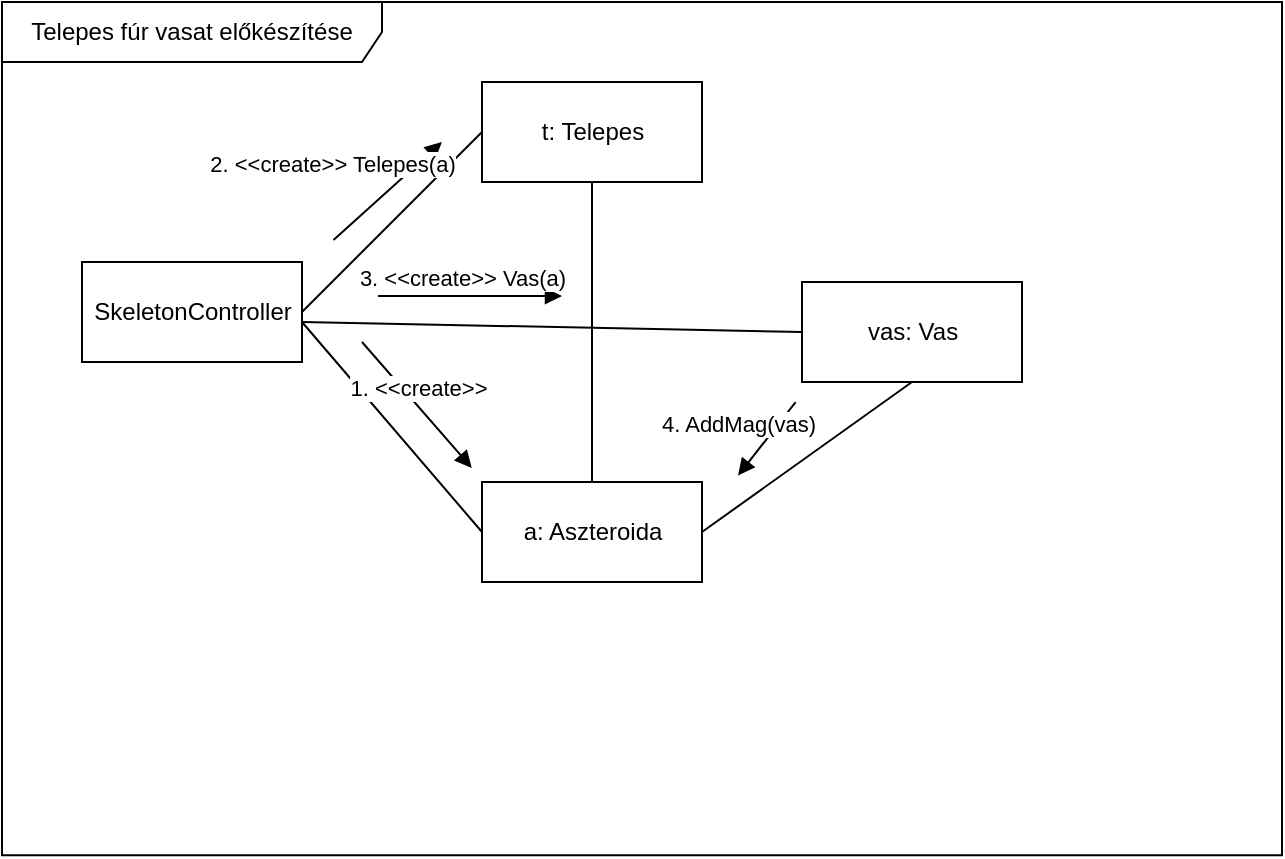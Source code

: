 <mxfile version="14.4.7" type="github" pages="4">
  <diagram name="vas" id="13e1069c-82ec-6db2-03f1-153e76fe0fe0">
    <mxGraphModel dx="1022" dy="769" grid="1" gridSize="10" guides="1" tooltips="1" connect="1" arrows="1" fold="1" page="1" pageScale="1" pageWidth="1100" pageHeight="850" background="#ffffff" math="0" shadow="0">
      <root>
        <mxCell id="0" />
        <mxCell id="1" parent="0" />
        <mxCell id="CrDE_HKF1igJwcs6KLZx-3" value="Telepes fúr vasat előkészítése" style="shape=umlFrame;whiteSpace=wrap;html=1;width=190;height=30;" vertex="1" parent="1">
          <mxGeometry x="110" y="210" width="640" height="426.67" as="geometry" />
        </mxCell>
        <mxCell id="CrDE_HKF1igJwcs6KLZx-2" value="SkeletonController" style="html=1;" vertex="1" parent="1">
          <mxGeometry x="150" y="340" width="110" height="50" as="geometry" />
        </mxCell>
        <mxCell id="CrDE_HKF1igJwcs6KLZx-4" value="t: Telepes" style="html=1;" vertex="1" parent="1">
          <mxGeometry x="350" y="250" width="110" height="50" as="geometry" />
        </mxCell>
        <mxCell id="CrDE_HKF1igJwcs6KLZx-5" value="a: Aszteroida" style="html=1;" vertex="1" parent="1">
          <mxGeometry x="350" y="450" width="110" height="50" as="geometry" />
        </mxCell>
        <mxCell id="CrDE_HKF1igJwcs6KLZx-6" value="vas: Vas" style="html=1;" vertex="1" parent="1">
          <mxGeometry x="510" y="350" width="110" height="50" as="geometry" />
        </mxCell>
        <mxCell id="CrDE_HKF1igJwcs6KLZx-9" value="" style="endArrow=none;html=1;exitX=1;exitY=0.5;exitDx=0;exitDy=0;entryX=0;entryY=0.5;entryDx=0;entryDy=0;" edge="1" parent="1" source="CrDE_HKF1igJwcs6KLZx-2" target="CrDE_HKF1igJwcs6KLZx-4">
          <mxGeometry width="50" height="50" relative="1" as="geometry">
            <mxPoint x="490" y="420" as="sourcePoint" />
            <mxPoint x="540" y="370" as="targetPoint" />
          </mxGeometry>
        </mxCell>
        <mxCell id="CrDE_HKF1igJwcs6KLZx-10" value="2. &amp;lt;&amp;lt;create&amp;gt;&amp;gt; Telepes(a)" style="html=1;verticalAlign=bottom;endArrow=block;exitX=0.259;exitY=0.279;exitDx=0;exitDy=0;exitPerimeter=0;" edge="1" parent="1" source="CrDE_HKF1igJwcs6KLZx-3">
          <mxGeometry x="-0.467" y="22" width="80" relative="1" as="geometry">
            <mxPoint x="270" y="320" as="sourcePoint" />
            <mxPoint x="330" y="280" as="targetPoint" />
            <mxPoint as="offset" />
          </mxGeometry>
        </mxCell>
        <mxCell id="CrDE_HKF1igJwcs6KLZx-12" value="" style="endArrow=none;html=1;entryX=0;entryY=0.5;entryDx=0;entryDy=0;" edge="1" parent="1" target="CrDE_HKF1igJwcs6KLZx-5">
          <mxGeometry width="50" height="50" relative="1" as="geometry">
            <mxPoint x="260" y="370" as="sourcePoint" />
            <mxPoint x="600" y="390" as="targetPoint" />
          </mxGeometry>
        </mxCell>
        <mxCell id="CrDE_HKF1igJwcs6KLZx-15" value="1. &amp;lt;&amp;lt;create&amp;gt;&amp;gt;" style="html=1;verticalAlign=bottom;endArrow=block;entryX=0.367;entryY=0.546;entryDx=0;entryDy=0;entryPerimeter=0;" edge="1" parent="1" target="CrDE_HKF1igJwcs6KLZx-3">
          <mxGeometry width="80" relative="1" as="geometry">
            <mxPoint x="290" y="380" as="sourcePoint" />
            <mxPoint x="370" y="380" as="targetPoint" />
            <mxPoint as="offset" />
          </mxGeometry>
        </mxCell>
        <mxCell id="CrDE_HKF1igJwcs6KLZx-16" value="" style="endArrow=none;html=1;entryX=0.5;entryY=1;entryDx=0;entryDy=0;" edge="1" parent="1" source="CrDE_HKF1igJwcs6KLZx-5" target="CrDE_HKF1igJwcs6KLZx-4">
          <mxGeometry width="50" height="50" relative="1" as="geometry">
            <mxPoint x="450" y="460" as="sourcePoint" />
            <mxPoint x="500" y="410" as="targetPoint" />
          </mxGeometry>
        </mxCell>
        <mxCell id="CrDE_HKF1igJwcs6KLZx-20" value="" style="endArrow=none;html=1;entryX=0;entryY=0.5;entryDx=0;entryDy=0;" edge="1" parent="1" target="CrDE_HKF1igJwcs6KLZx-6">
          <mxGeometry width="50" height="50" relative="1" as="geometry">
            <mxPoint x="260" y="370" as="sourcePoint" />
            <mxPoint x="500" y="410" as="targetPoint" />
          </mxGeometry>
        </mxCell>
        <mxCell id="CrDE_HKF1igJwcs6KLZx-21" value="3. &amp;lt;&amp;lt;create&amp;gt;&amp;gt; Vas(a)" style="html=1;verticalAlign=bottom;endArrow=block;" edge="1" parent="1">
          <mxGeometry x="-0.087" width="80" relative="1" as="geometry">
            <mxPoint x="298" y="357" as="sourcePoint" />
            <mxPoint x="390" y="357" as="targetPoint" />
            <mxPoint as="offset" />
          </mxGeometry>
        </mxCell>
        <mxCell id="CrDE_HKF1igJwcs6KLZx-22" value="" style="endArrow=none;html=1;exitX=1;exitY=0.5;exitDx=0;exitDy=0;entryX=0.5;entryY=1;entryDx=0;entryDy=0;" edge="1" parent="1" source="CrDE_HKF1igJwcs6KLZx-5" target="CrDE_HKF1igJwcs6KLZx-6">
          <mxGeometry width="50" height="50" relative="1" as="geometry">
            <mxPoint x="430" y="450" as="sourcePoint" />
            <mxPoint x="480" y="400" as="targetPoint" />
          </mxGeometry>
        </mxCell>
        <mxCell id="CrDE_HKF1igJwcs6KLZx-23" value="4. AddMag(vas)" style="html=1;verticalAlign=bottom;endArrow=block;exitX=0.62;exitY=0.469;exitDx=0;exitDy=0;exitPerimeter=0;entryX=0.575;entryY=0.555;entryDx=0;entryDy=0;entryPerimeter=0;" edge="1" parent="1" source="CrDE_HKF1igJwcs6KLZx-3" target="CrDE_HKF1igJwcs6KLZx-3">
          <mxGeometry x="0.433" y="-10" width="80" relative="1" as="geometry">
            <mxPoint x="490" y="380" as="sourcePoint" />
            <mxPoint x="560" y="330" as="targetPoint" />
            <mxPoint as="offset" />
          </mxGeometry>
        </mxCell>
      </root>
    </mxGraphModel>
  </diagram>
  <diagram id="hEZUABEg-rENolsBnNcB" name="vizjeg">
    <mxGraphModel dx="1022" dy="769" grid="1" gridSize="10" guides="1" tooltips="1" connect="1" arrows="1" fold="1" page="1" pageScale="1" pageWidth="1169" pageHeight="827" math="0" shadow="0">
      <root>
        <mxCell id="dut3-IT22sQD79QXI1fX-0" />
        <mxCell id="dut3-IT22sQD79QXI1fX-1" parent="dut3-IT22sQD79QXI1fX-0" />
        <mxCell id="-9ideDR4PiwxzPZpXDLq-0" value="Telepes fúr vizjeget előkészítése" style="shape=umlFrame;whiteSpace=wrap;html=1;width=190;height=30;" vertex="1" parent="dut3-IT22sQD79QXI1fX-1">
          <mxGeometry x="110" y="210" width="640" height="426.67" as="geometry" />
        </mxCell>
        <mxCell id="-9ideDR4PiwxzPZpXDLq-1" value="SkeletonController" style="html=1;" vertex="1" parent="dut3-IT22sQD79QXI1fX-1">
          <mxGeometry x="150" y="340" width="110" height="50" as="geometry" />
        </mxCell>
        <mxCell id="-9ideDR4PiwxzPZpXDLq-2" value="t: Telepes" style="html=1;" vertex="1" parent="dut3-IT22sQD79QXI1fX-1">
          <mxGeometry x="350" y="250" width="110" height="50" as="geometry" />
        </mxCell>
        <mxCell id="-9ideDR4PiwxzPZpXDLq-3" value="a: Aszteroida" style="html=1;" vertex="1" parent="dut3-IT22sQD79QXI1fX-1">
          <mxGeometry x="350" y="450" width="110" height="50" as="geometry" />
        </mxCell>
        <mxCell id="-9ideDR4PiwxzPZpXDLq-4" value="v: Vizjeg" style="html=1;" vertex="1" parent="dut3-IT22sQD79QXI1fX-1">
          <mxGeometry x="510" y="350" width="110" height="50" as="geometry" />
        </mxCell>
        <mxCell id="-9ideDR4PiwxzPZpXDLq-5" value="" style="endArrow=none;html=1;exitX=1;exitY=0.5;exitDx=0;exitDy=0;entryX=0;entryY=0.5;entryDx=0;entryDy=0;" edge="1" parent="dut3-IT22sQD79QXI1fX-1" source="-9ideDR4PiwxzPZpXDLq-1" target="-9ideDR4PiwxzPZpXDLq-2">
          <mxGeometry width="50" height="50" relative="1" as="geometry">
            <mxPoint x="490" y="420" as="sourcePoint" />
            <mxPoint x="540" y="370" as="targetPoint" />
          </mxGeometry>
        </mxCell>
        <mxCell id="-9ideDR4PiwxzPZpXDLq-6" value="2. &amp;lt;&amp;lt;create&amp;gt;&amp;gt; Telepes(a)" style="html=1;verticalAlign=bottom;endArrow=block;exitX=0.259;exitY=0.279;exitDx=0;exitDy=0;exitPerimeter=0;" edge="1" parent="dut3-IT22sQD79QXI1fX-1" source="-9ideDR4PiwxzPZpXDLq-0">
          <mxGeometry x="-0.467" y="22" width="80" relative="1" as="geometry">
            <mxPoint x="270" y="320" as="sourcePoint" />
            <mxPoint x="330" y="280" as="targetPoint" />
            <mxPoint as="offset" />
          </mxGeometry>
        </mxCell>
        <mxCell id="-9ideDR4PiwxzPZpXDLq-7" value="" style="endArrow=none;html=1;entryX=0;entryY=0.5;entryDx=0;entryDy=0;" edge="1" parent="dut3-IT22sQD79QXI1fX-1" target="-9ideDR4PiwxzPZpXDLq-3">
          <mxGeometry width="50" height="50" relative="1" as="geometry">
            <mxPoint x="260" y="370" as="sourcePoint" />
            <mxPoint x="600" y="390" as="targetPoint" />
          </mxGeometry>
        </mxCell>
        <mxCell id="-9ideDR4PiwxzPZpXDLq-8" value="1. &amp;lt;&amp;lt;create&amp;gt;&amp;gt;" style="html=1;verticalAlign=bottom;endArrow=block;entryX=0.367;entryY=0.546;entryDx=0;entryDy=0;entryPerimeter=0;" edge="1" parent="dut3-IT22sQD79QXI1fX-1" target="-9ideDR4PiwxzPZpXDLq-0">
          <mxGeometry width="80" relative="1" as="geometry">
            <mxPoint x="290" y="380" as="sourcePoint" />
            <mxPoint x="370" y="380" as="targetPoint" />
            <mxPoint as="offset" />
          </mxGeometry>
        </mxCell>
        <mxCell id="-9ideDR4PiwxzPZpXDLq-9" value="" style="endArrow=none;html=1;entryX=0.5;entryY=1;entryDx=0;entryDy=0;" edge="1" parent="dut3-IT22sQD79QXI1fX-1" source="-9ideDR4PiwxzPZpXDLq-3" target="-9ideDR4PiwxzPZpXDLq-2">
          <mxGeometry width="50" height="50" relative="1" as="geometry">
            <mxPoint x="450" y="460" as="sourcePoint" />
            <mxPoint x="500" y="410" as="targetPoint" />
          </mxGeometry>
        </mxCell>
        <mxCell id="-9ideDR4PiwxzPZpXDLq-10" value="" style="endArrow=none;html=1;entryX=0;entryY=0.5;entryDx=0;entryDy=0;" edge="1" parent="dut3-IT22sQD79QXI1fX-1" target="-9ideDR4PiwxzPZpXDLq-4">
          <mxGeometry width="50" height="50" relative="1" as="geometry">
            <mxPoint x="260" y="370" as="sourcePoint" />
            <mxPoint x="500" y="410" as="targetPoint" />
          </mxGeometry>
        </mxCell>
        <mxCell id="-9ideDR4PiwxzPZpXDLq-11" value="3. &amp;lt;&amp;lt;create&amp;gt;&amp;gt; Vizjeg(a)" style="html=1;verticalAlign=bottom;endArrow=block;" edge="1" parent="dut3-IT22sQD79QXI1fX-1">
          <mxGeometry x="-0.087" width="80" relative="1" as="geometry">
            <mxPoint x="298" y="357" as="sourcePoint" />
            <mxPoint x="390" y="357" as="targetPoint" />
            <mxPoint as="offset" />
          </mxGeometry>
        </mxCell>
        <mxCell id="-9ideDR4PiwxzPZpXDLq-12" value="" style="endArrow=none;html=1;exitX=1;exitY=0.5;exitDx=0;exitDy=0;entryX=0.5;entryY=1;entryDx=0;entryDy=0;" edge="1" parent="dut3-IT22sQD79QXI1fX-1" source="-9ideDR4PiwxzPZpXDLq-3" target="-9ideDR4PiwxzPZpXDLq-4">
          <mxGeometry width="50" height="50" relative="1" as="geometry">
            <mxPoint x="430" y="450" as="sourcePoint" />
            <mxPoint x="480" y="400" as="targetPoint" />
          </mxGeometry>
        </mxCell>
        <mxCell id="-9ideDR4PiwxzPZpXDLq-13" value="4. AddMag(v)" style="html=1;verticalAlign=bottom;endArrow=block;exitX=0.62;exitY=0.469;exitDx=0;exitDy=0;exitPerimeter=0;entryX=0.575;entryY=0.555;entryDx=0;entryDy=0;entryPerimeter=0;" edge="1" parent="dut3-IT22sQD79QXI1fX-1" source="-9ideDR4PiwxzPZpXDLq-0" target="-9ideDR4PiwxzPZpXDLq-0">
          <mxGeometry x="0.433" y="-10" width="80" relative="1" as="geometry">
            <mxPoint x="490" y="380" as="sourcePoint" />
            <mxPoint x="560" y="330" as="targetPoint" />
            <mxPoint as="offset" />
          </mxGeometry>
        </mxCell>
      </root>
    </mxGraphModel>
  </diagram>
  <diagram id="FYv3MKCWL-qNgH1D19am" name="urán">
    <mxGraphModel dx="584" dy="439" grid="1" gridSize="10" guides="1" tooltips="1" connect="1" arrows="1" fold="1" page="1" pageScale="1" pageWidth="1169" pageHeight="827" math="0" shadow="0">
      <root>
        <mxCell id="UbUVf3tUZVyKWVPY-kLq-0" />
        <mxCell id="UbUVf3tUZVyKWVPY-kLq-1" parent="UbUVf3tUZVyKWVPY-kLq-0" />
        <mxCell id="3x8LCc4OhnEzoVDtnm9v-0" value="Telepes fúr uránt előkészítése" style="shape=umlFrame;whiteSpace=wrap;html=1;width=190;height=30;" vertex="1" parent="UbUVf3tUZVyKWVPY-kLq-1">
          <mxGeometry x="110" y="90" width="640" height="710" as="geometry" />
        </mxCell>
        <mxCell id="3x8LCc4OhnEzoVDtnm9v-1" value="SkeletonController" style="html=1;" vertex="1" parent="UbUVf3tUZVyKWVPY-kLq-1">
          <mxGeometry x="130" y="340" width="110" height="50" as="geometry" />
        </mxCell>
        <mxCell id="3x8LCc4OhnEzoVDtnm9v-2" value="t: Telepes" style="html=1;" vertex="1" parent="UbUVf3tUZVyKWVPY-kLq-1">
          <mxGeometry x="380" y="260" width="110" height="50" as="geometry" />
        </mxCell>
        <mxCell id="3x8LCc4OhnEzoVDtnm9v-3" value="a: Aszteroida" style="html=1;" vertex="1" parent="UbUVf3tUZVyKWVPY-kLq-1">
          <mxGeometry x="460" y="450" width="110" height="50" as="geometry" />
        </mxCell>
        <mxCell id="3x8LCc4OhnEzoVDtnm9v-4" value="u: Uran" style="html=1;" vertex="1" parent="UbUVf3tUZVyKWVPY-kLq-1">
          <mxGeometry x="630" y="350" width="110" height="50" as="geometry" />
        </mxCell>
        <mxCell id="3x8LCc4OhnEzoVDtnm9v-5" value="" style="endArrow=none;html=1;exitX=1;exitY=0.5;exitDx=0;exitDy=0;entryX=0;entryY=0.5;entryDx=0;entryDy=0;" edge="1" parent="UbUVf3tUZVyKWVPY-kLq-1" source="3x8LCc4OhnEzoVDtnm9v-1" target="3x8LCc4OhnEzoVDtnm9v-2">
          <mxGeometry width="50" height="50" relative="1" as="geometry">
            <mxPoint x="490" y="420" as="sourcePoint" />
            <mxPoint x="540" y="370" as="targetPoint" />
          </mxGeometry>
        </mxCell>
        <mxCell id="3x8LCc4OhnEzoVDtnm9v-6" value="2. &amp;lt;&amp;lt;create&amp;gt;&amp;gt; Telepes(a)" style="html=1;verticalAlign=bottom;endArrow=block;entryX=0.405;entryY=0.304;entryDx=0;entryDy=0;entryPerimeter=0;exitX=0.291;exitY=0.362;exitDx=0;exitDy=0;exitPerimeter=0;" edge="1" parent="UbUVf3tUZVyKWVPY-kLq-1" source="3x8LCc4OhnEzoVDtnm9v-0" target="3x8LCc4OhnEzoVDtnm9v-0">
          <mxGeometry x="-0.216" y="-10" width="80" relative="1" as="geometry">
            <mxPoint x="270" y="330" as="sourcePoint" />
            <mxPoint x="330" y="280" as="targetPoint" />
            <mxPoint as="offset" />
          </mxGeometry>
        </mxCell>
        <mxCell id="3x8LCc4OhnEzoVDtnm9v-7" value="" style="endArrow=none;html=1;entryX=0;entryY=0.5;entryDx=0;entryDy=0;" edge="1" parent="UbUVf3tUZVyKWVPY-kLq-1" target="3x8LCc4OhnEzoVDtnm9v-3">
          <mxGeometry width="50" height="50" relative="1" as="geometry">
            <mxPoint x="240" y="370" as="sourcePoint" />
            <mxPoint x="600" y="390" as="targetPoint" />
          </mxGeometry>
        </mxCell>
        <mxCell id="3x8LCc4OhnEzoVDtnm9v-8" value="1. &amp;lt;&amp;lt;create&amp;gt;&amp;gt;" style="html=1;verticalAlign=bottom;endArrow=block;exitX=0.259;exitY=0.421;exitDx=0;exitDy=0;exitPerimeter=0;" edge="1" parent="UbUVf3tUZVyKWVPY-kLq-1" source="3x8LCc4OhnEzoVDtnm9v-0">
          <mxGeometry width="80" relative="1" as="geometry">
            <mxPoint x="290" y="380" as="sourcePoint" />
            <mxPoint x="345" y="450" as="targetPoint" />
            <mxPoint as="offset" />
          </mxGeometry>
        </mxCell>
        <mxCell id="3x8LCc4OhnEzoVDtnm9v-9" value="" style="endArrow=none;html=1;entryX=0.5;entryY=1;entryDx=0;entryDy=0;" edge="1" parent="UbUVf3tUZVyKWVPY-kLq-1" source="3x8LCc4OhnEzoVDtnm9v-3" target="3x8LCc4OhnEzoVDtnm9v-2">
          <mxGeometry width="50" height="50" relative="1" as="geometry">
            <mxPoint x="450" y="460" as="sourcePoint" />
            <mxPoint x="500" y="410" as="targetPoint" />
          </mxGeometry>
        </mxCell>
        <mxCell id="3x8LCc4OhnEzoVDtnm9v-10" value="" style="endArrow=none;html=1;entryX=0;entryY=0.5;entryDx=0;entryDy=0;" edge="1" parent="UbUVf3tUZVyKWVPY-kLq-1" target="3x8LCc4OhnEzoVDtnm9v-4">
          <mxGeometry width="50" height="50" relative="1" as="geometry">
            <mxPoint x="240" y="370" as="sourcePoint" />
            <mxPoint x="500" y="410" as="targetPoint" />
          </mxGeometry>
        </mxCell>
        <mxCell id="3x8LCc4OhnEzoVDtnm9v-11" value="3. &amp;lt;&amp;lt;create&amp;gt;&amp;gt; Uran(a)" style="html=1;verticalAlign=bottom;endArrow=block;exitX=0.319;exitY=0.41;exitDx=0;exitDy=0;exitPerimeter=0;" edge="1" parent="UbUVf3tUZVyKWVPY-kLq-1" source="3x8LCc4OhnEzoVDtnm9v-0">
          <mxGeometry x="0.264" y="-19" width="80" relative="1" as="geometry">
            <mxPoint x="480" y="359" as="sourcePoint" />
            <mxPoint x="450" y="381" as="targetPoint" />
            <mxPoint as="offset" />
          </mxGeometry>
        </mxCell>
        <mxCell id="3x8LCc4OhnEzoVDtnm9v-12" value="" style="endArrow=none;html=1;exitX=1;exitY=0.5;exitDx=0;exitDy=0;entryX=0.5;entryY=1;entryDx=0;entryDy=0;" edge="1" parent="UbUVf3tUZVyKWVPY-kLq-1" source="3x8LCc4OhnEzoVDtnm9v-3" target="3x8LCc4OhnEzoVDtnm9v-4">
          <mxGeometry width="50" height="50" relative="1" as="geometry">
            <mxPoint x="430" y="450" as="sourcePoint" />
            <mxPoint x="480" y="400" as="targetPoint" />
          </mxGeometry>
        </mxCell>
        <mxCell id="3x8LCc4OhnEzoVDtnm9v-13" value="4. AddMag(u)" style="html=1;verticalAlign=bottom;endArrow=block;entryX=0.727;entryY=0.492;entryDx=0;entryDy=0;entryPerimeter=0;exitX=0.784;exitY=0.446;exitDx=0;exitDy=0;exitPerimeter=0;" edge="1" parent="UbUVf3tUZVyKWVPY-kLq-1" source="3x8LCc4OhnEzoVDtnm9v-0" target="3x8LCc4OhnEzoVDtnm9v-0">
          <mxGeometry x="-0.006" y="10" width="80" relative="1" as="geometry">
            <mxPoint x="512" y="410" as="sourcePoint" />
            <mxPoint x="560" y="330" as="targetPoint" />
            <mxPoint x="-1" as="offset" />
          </mxGeometry>
        </mxCell>
        <mxCell id="-1Ek3PY9c8zeZ4KFaAeM-0" value="r: Robot" style="html=1;" vertex="1" parent="UbUVf3tUZVyKWVPY-kLq-1">
          <mxGeometry x="470" y="120" width="110" height="50" as="geometry" />
        </mxCell>
        <mxCell id="-1Ek3PY9c8zeZ4KFaAeM-1" value="szomsz1: Aszteroida" style="rounded=0;whiteSpace=wrap;html=1;" vertex="1" parent="UbUVf3tUZVyKWVPY-kLq-1">
          <mxGeometry x="340" y="540" width="120" height="60" as="geometry" />
        </mxCell>
        <mxCell id="-1Ek3PY9c8zeZ4KFaAeM-2" value="szomsz2: Teleportkapu" style="rounded=0;whiteSpace=wrap;html=1;" vertex="1" parent="UbUVf3tUZVyKWVPY-kLq-1">
          <mxGeometry x="330" y="690" width="120" height="60" as="geometry" />
        </mxCell>
        <mxCell id="-1Ek3PY9c8zeZ4KFaAeM-3" value="" style="endArrow=none;html=1;entryX=0;entryY=0.5;entryDx=0;entryDy=0;exitX=1;exitY=0.5;exitDx=0;exitDy=0;" edge="1" parent="UbUVf3tUZVyKWVPY-kLq-1" source="3x8LCc4OhnEzoVDtnm9v-1" target="-1Ek3PY9c8zeZ4KFaAeM-1">
          <mxGeometry width="50" height="50" relative="1" as="geometry">
            <mxPoint x="260" y="370" as="sourcePoint" />
            <mxPoint x="540" y="460" as="targetPoint" />
          </mxGeometry>
        </mxCell>
        <mxCell id="-1Ek3PY9c8zeZ4KFaAeM-4" value="" style="endArrow=none;html=1;exitX=1;exitY=0.5;exitDx=0;exitDy=0;entryX=0;entryY=0.75;entryDx=0;entryDy=0;" edge="1" parent="UbUVf3tUZVyKWVPY-kLq-1" source="3x8LCc4OhnEzoVDtnm9v-1" target="-1Ek3PY9c8zeZ4KFaAeM-2">
          <mxGeometry width="50" height="50" relative="1" as="geometry">
            <mxPoint x="490" y="510" as="sourcePoint" />
            <mxPoint x="540" y="460" as="targetPoint" />
          </mxGeometry>
        </mxCell>
        <mxCell id="-1Ek3PY9c8zeZ4KFaAeM-5" value="6. &amp;lt;&amp;lt;create&amp;gt;&amp;gt;" style="html=1;verticalAlign=bottom;endArrow=block;entryX=0.348;entryY=0.607;entryDx=0;entryDy=0;entryPerimeter=0;" edge="1" parent="UbUVf3tUZVyKWVPY-kLq-1" target="3x8LCc4OhnEzoVDtnm9v-0">
          <mxGeometry width="80" relative="1" as="geometry">
            <mxPoint x="290" y="450.0" as="sourcePoint" />
            <mxPoint x="345" y="520" as="targetPoint" />
            <mxPoint as="offset" />
          </mxGeometry>
        </mxCell>
        <mxCell id="-1Ek3PY9c8zeZ4KFaAeM-6" value="7. &amp;lt;&amp;lt;create&amp;gt;&amp;gt;" style="html=1;verticalAlign=bottom;endArrow=block;entryX=0.269;entryY=0.706;entryDx=0;entryDy=0;entryPerimeter=0;" edge="1" parent="UbUVf3tUZVyKWVPY-kLq-1" target="3x8LCc4OhnEzoVDtnm9v-0">
          <mxGeometry x="-0.217" y="-34" width="80" relative="1" as="geometry">
            <mxPoint x="250" y="490" as="sourcePoint" />
            <mxPoint x="305" y="560" as="targetPoint" />
            <mxPoint as="offset" />
          </mxGeometry>
        </mxCell>
        <mxCell id="-1Ek3PY9c8zeZ4KFaAeM-7" value="" style="endArrow=none;html=1;exitX=1;exitY=0.5;exitDx=0;exitDy=0;entryX=0;entryY=0.25;entryDx=0;entryDy=0;" edge="1" parent="UbUVf3tUZVyKWVPY-kLq-1" source="3x8LCc4OhnEzoVDtnm9v-1" target="-1Ek3PY9c8zeZ4KFaAeM-0">
          <mxGeometry width="50" height="50" relative="1" as="geometry">
            <mxPoint x="440" y="460" as="sourcePoint" />
            <mxPoint x="490" y="410" as="targetPoint" />
          </mxGeometry>
        </mxCell>
        <mxCell id="-1Ek3PY9c8zeZ4KFaAeM-8" value="5. &amp;lt;&amp;lt;create&amp;gt;&amp;gt; Robot(a)" style="html=1;verticalAlign=bottom;endArrow=block;exitX=0.348;exitY=0.2;exitDx=0;exitDy=0;exitPerimeter=0;entryX=0.489;entryY=0.086;entryDx=0;entryDy=0;entryPerimeter=0;" edge="1" parent="UbUVf3tUZVyKWVPY-kLq-1" source="3x8LCc4OhnEzoVDtnm9v-0" target="3x8LCc4OhnEzoVDtnm9v-0">
          <mxGeometry x="-0.467" y="22" width="80" relative="1" as="geometry">
            <mxPoint x="280" y="340" as="sourcePoint" />
            <mxPoint x="340" y="290" as="targetPoint" />
            <mxPoint as="offset" />
          </mxGeometry>
        </mxCell>
        <mxCell id="-1Ek3PY9c8zeZ4KFaAeM-10" value="" style="endArrow=none;html=1;entryX=0.5;entryY=1;entryDx=0;entryDy=0;exitX=0.6;exitY=-0.04;exitDx=0;exitDy=0;exitPerimeter=0;" edge="1" parent="UbUVf3tUZVyKWVPY-kLq-1" source="3x8LCc4OhnEzoVDtnm9v-3" target="-1Ek3PY9c8zeZ4KFaAeM-0">
          <mxGeometry width="50" height="50" relative="1" as="geometry">
            <mxPoint x="440" y="460" as="sourcePoint" />
            <mxPoint x="490" y="410" as="targetPoint" />
          </mxGeometry>
        </mxCell>
        <mxCell id="-1Ek3PY9c8zeZ4KFaAeM-11" value="" style="endArrow=none;html=1;exitX=0.5;exitY=0;exitDx=0;exitDy=0;entryX=0.25;entryY=1;entryDx=0;entryDy=0;" edge="1" parent="UbUVf3tUZVyKWVPY-kLq-1" source="-1Ek3PY9c8zeZ4KFaAeM-1" target="3x8LCc4OhnEzoVDtnm9v-3">
          <mxGeometry width="50" height="50" relative="1" as="geometry">
            <mxPoint x="440" y="460" as="sourcePoint" />
            <mxPoint x="490" y="410" as="targetPoint" />
          </mxGeometry>
        </mxCell>
        <mxCell id="-1Ek3PY9c8zeZ4KFaAeM-12" value="" style="endArrow=none;html=1;exitX=1;exitY=0.5;exitDx=0;exitDy=0;entryX=0.5;entryY=1;entryDx=0;entryDy=0;" edge="1" parent="UbUVf3tUZVyKWVPY-kLq-1" source="-1Ek3PY9c8zeZ4KFaAeM-2" target="3x8LCc4OhnEzoVDtnm9v-3">
          <mxGeometry width="50" height="50" relative="1" as="geometry">
            <mxPoint x="440" y="460" as="sourcePoint" />
            <mxPoint x="490" y="410" as="targetPoint" />
          </mxGeometry>
        </mxCell>
        <mxCell id="-1Ek3PY9c8zeZ4KFaAeM-13" value="" style="endArrow=classic;html=1;entryX=0.522;entryY=0.572;entryDx=0;entryDy=0;entryPerimeter=0;" edge="1" parent="UbUVf3tUZVyKWVPY-kLq-1" target="3x8LCc4OhnEzoVDtnm9v-0">
          <mxGeometry width="50" height="50" relative="1" as="geometry">
            <mxPoint x="380" y="530" as="sourcePoint" />
            <mxPoint x="430" y="480" as="targetPoint" />
          </mxGeometry>
        </mxCell>
        <mxCell id="-1Ek3PY9c8zeZ4KFaAeM-14" value="&lt;font style=&quot;font-size: 6px&quot;&gt;7. AddSzomszed(somsz1)&amp;nbsp;&lt;/font&gt;" style="edgeLabel;html=1;align=center;verticalAlign=middle;resizable=0;points=[];" vertex="1" connectable="0" parent="-1Ek3PY9c8zeZ4KFaAeM-13">
          <mxGeometry x="-0.369" y="3" relative="1" as="geometry">
            <mxPoint x="11.2" y="-6.66" as="offset" />
          </mxGeometry>
        </mxCell>
        <mxCell id="-1Ek3PY9c8zeZ4KFaAeM-15" value="" style="endArrow=classic;html=1;entryX=0.53;entryY=0.625;entryDx=0;entryDy=0;entryPerimeter=0;exitX=0.602;exitY=0.593;exitDx=0;exitDy=0;exitPerimeter=0;" edge="1" parent="UbUVf3tUZVyKWVPY-kLq-1" source="3x8LCc4OhnEzoVDtnm9v-0" target="3x8LCc4OhnEzoVDtnm9v-0">
          <mxGeometry width="50" height="50" relative="1" as="geometry">
            <mxPoint x="390" y="540" as="sourcePoint" />
            <mxPoint x="454.08" y="506.12" as="targetPoint" />
          </mxGeometry>
        </mxCell>
        <mxCell id="-1Ek3PY9c8zeZ4KFaAeM-16" value="&lt;font style=&quot;font-size: 6px&quot;&gt;8. AddSzomszed(a)&amp;nbsp;&lt;/font&gt;" style="edgeLabel;html=1;align=center;verticalAlign=middle;resizable=0;points=[];" vertex="1" connectable="0" parent="-1Ek3PY9c8zeZ4KFaAeM-15">
          <mxGeometry x="-0.369" y="3" relative="1" as="geometry">
            <mxPoint x="-2.26" y="-0.8" as="offset" />
          </mxGeometry>
        </mxCell>
        <mxCell id="-1Ek3PY9c8zeZ4KFaAeM-17" value="" style="endArrow=classic;html=1;entryX=0.592;entryY=0.645;entryDx=0;entryDy=0;entryPerimeter=0;exitX=0.536;exitY=0.786;exitDx=0;exitDy=0;exitPerimeter=0;" edge="1" parent="UbUVf3tUZVyKWVPY-kLq-1">
          <mxGeometry width="50" height="50" relative="1" as="geometry">
            <mxPoint x="454.16" y="648.06" as="sourcePoint" />
            <mxPoint x="490.0" y="547.95" as="targetPoint" />
          </mxGeometry>
        </mxCell>
        <mxCell id="-1Ek3PY9c8zeZ4KFaAeM-18" value="&lt;font style=&quot;font-size: 6px&quot;&gt;9. AddSzomszed(somsz2)&amp;nbsp;&lt;/font&gt;" style="edgeLabel;html=1;align=center;verticalAlign=middle;resizable=0;points=[];" vertex="1" connectable="0" parent="-1Ek3PY9c8zeZ4KFaAeM-17">
          <mxGeometry x="-0.369" y="3" relative="1" as="geometry">
            <mxPoint x="-27.7" y="4.69" as="offset" />
          </mxGeometry>
        </mxCell>
        <mxCell id="-1Ek3PY9c8zeZ4KFaAeM-19" value="" style="endArrow=classic;html=1;entryX=0.6;entryY=0.821;entryDx=0;entryDy=0;entryPerimeter=0;exitX=0.642;exitY=0.651;exitDx=0;exitDy=0;exitPerimeter=0;" edge="1" parent="UbUVf3tUZVyKWVPY-kLq-1" source="3x8LCc4OhnEzoVDtnm9v-0" target="3x8LCc4OhnEzoVDtnm9v-0">
          <mxGeometry width="50" height="50" relative="1" as="geometry">
            <mxPoint x="505.28" y="521.03" as="sourcePoint" />
            <mxPoint x="459.2" y="543.75" as="targetPoint" />
          </mxGeometry>
        </mxCell>
        <mxCell id="-1Ek3PY9c8zeZ4KFaAeM-20" value="&lt;font style=&quot;font-size: 6px&quot;&gt;10. setSajatAszteroida(a)&amp;nbsp;&lt;/font&gt;" style="edgeLabel;html=1;align=center;verticalAlign=middle;resizable=0;points=[];" vertex="1" connectable="0" parent="-1Ek3PY9c8zeZ4KFaAeM-19">
          <mxGeometry x="-0.369" y="3" relative="1" as="geometry">
            <mxPoint x="-0.36" y="29.21" as="offset" />
          </mxGeometry>
        </mxCell>
      </root>
    </mxGraphModel>
  </diagram>
  <diagram id="BmQ1Z9EK_9peOjHOyLuW" name="Szen">
    <mxGraphModel dx="1022" dy="769" grid="1" gridSize="10" guides="1" tooltips="1" connect="1" arrows="1" fold="1" page="1" pageScale="1" pageWidth="1169" pageHeight="827" math="0" shadow="0">
      <root>
        <mxCell id="AmnGnBid-q8JzHSfb-IN-0" />
        <mxCell id="AmnGnBid-q8JzHSfb-IN-1" parent="AmnGnBid-q8JzHSfb-IN-0" />
        <mxCell id="AmnGnBid-q8JzHSfb-IN-2" value="Telepes fúr szenet előkészítése" style="shape=umlFrame;whiteSpace=wrap;html=1;width=190;height=30;" vertex="1" parent="AmnGnBid-q8JzHSfb-IN-1">
          <mxGeometry x="110" y="210" width="640" height="426.67" as="geometry" />
        </mxCell>
        <mxCell id="AmnGnBid-q8JzHSfb-IN-3" value="SkeletonController" style="html=1;" vertex="1" parent="AmnGnBid-q8JzHSfb-IN-1">
          <mxGeometry x="150" y="340" width="110" height="50" as="geometry" />
        </mxCell>
        <mxCell id="AmnGnBid-q8JzHSfb-IN-4" value="t: Telepes" style="html=1;" vertex="1" parent="AmnGnBid-q8JzHSfb-IN-1">
          <mxGeometry x="350" y="250" width="110" height="50" as="geometry" />
        </mxCell>
        <mxCell id="AmnGnBid-q8JzHSfb-IN-5" value="a: Aszteroida" style="html=1;" vertex="1" parent="AmnGnBid-q8JzHSfb-IN-1">
          <mxGeometry x="350" y="450" width="110" height="50" as="geometry" />
        </mxCell>
        <mxCell id="AmnGnBid-q8JzHSfb-IN-6" value="sz: Szen" style="html=1;" vertex="1" parent="AmnGnBid-q8JzHSfb-IN-1">
          <mxGeometry x="510" y="350" width="110" height="50" as="geometry" />
        </mxCell>
        <mxCell id="AmnGnBid-q8JzHSfb-IN-7" value="" style="endArrow=none;html=1;exitX=1;exitY=0.5;exitDx=0;exitDy=0;entryX=0;entryY=0.5;entryDx=0;entryDy=0;" edge="1" parent="AmnGnBid-q8JzHSfb-IN-1" source="AmnGnBid-q8JzHSfb-IN-3" target="AmnGnBid-q8JzHSfb-IN-4">
          <mxGeometry width="50" height="50" relative="1" as="geometry">
            <mxPoint x="490" y="420" as="sourcePoint" />
            <mxPoint x="540" y="370" as="targetPoint" />
          </mxGeometry>
        </mxCell>
        <mxCell id="AmnGnBid-q8JzHSfb-IN-8" value="2. &amp;lt;&amp;lt;create&amp;gt;&amp;gt; Telepes(a)" style="html=1;verticalAlign=bottom;endArrow=block;exitX=0.259;exitY=0.279;exitDx=0;exitDy=0;exitPerimeter=0;" edge="1" parent="AmnGnBid-q8JzHSfb-IN-1" source="AmnGnBid-q8JzHSfb-IN-2">
          <mxGeometry x="-0.467" y="22" width="80" relative="1" as="geometry">
            <mxPoint x="270" y="320" as="sourcePoint" />
            <mxPoint x="330" y="280" as="targetPoint" />
            <mxPoint as="offset" />
          </mxGeometry>
        </mxCell>
        <mxCell id="AmnGnBid-q8JzHSfb-IN-9" value="" style="endArrow=none;html=1;entryX=0;entryY=0.5;entryDx=0;entryDy=0;" edge="1" parent="AmnGnBid-q8JzHSfb-IN-1" target="AmnGnBid-q8JzHSfb-IN-5">
          <mxGeometry width="50" height="50" relative="1" as="geometry">
            <mxPoint x="260" y="370" as="sourcePoint" />
            <mxPoint x="600" y="390" as="targetPoint" />
          </mxGeometry>
        </mxCell>
        <mxCell id="AmnGnBid-q8JzHSfb-IN-10" value="1. &amp;lt;&amp;lt;create&amp;gt;&amp;gt;" style="html=1;verticalAlign=bottom;endArrow=block;entryX=0.367;entryY=0.546;entryDx=0;entryDy=0;entryPerimeter=0;" edge="1" parent="AmnGnBid-q8JzHSfb-IN-1" target="AmnGnBid-q8JzHSfb-IN-2">
          <mxGeometry width="80" relative="1" as="geometry">
            <mxPoint x="290" y="380" as="sourcePoint" />
            <mxPoint x="370" y="380" as="targetPoint" />
            <mxPoint as="offset" />
          </mxGeometry>
        </mxCell>
        <mxCell id="AmnGnBid-q8JzHSfb-IN-11" value="" style="endArrow=none;html=1;entryX=0.5;entryY=1;entryDx=0;entryDy=0;" edge="1" parent="AmnGnBid-q8JzHSfb-IN-1" source="AmnGnBid-q8JzHSfb-IN-5" target="AmnGnBid-q8JzHSfb-IN-4">
          <mxGeometry width="50" height="50" relative="1" as="geometry">
            <mxPoint x="450" y="460" as="sourcePoint" />
            <mxPoint x="500" y="410" as="targetPoint" />
          </mxGeometry>
        </mxCell>
        <mxCell id="AmnGnBid-q8JzHSfb-IN-12" value="" style="endArrow=none;html=1;entryX=0;entryY=0.5;entryDx=0;entryDy=0;" edge="1" parent="AmnGnBid-q8JzHSfb-IN-1" target="AmnGnBid-q8JzHSfb-IN-6">
          <mxGeometry width="50" height="50" relative="1" as="geometry">
            <mxPoint x="260" y="370" as="sourcePoint" />
            <mxPoint x="500" y="410" as="targetPoint" />
          </mxGeometry>
        </mxCell>
        <mxCell id="AmnGnBid-q8JzHSfb-IN-13" value="3. &amp;lt;&amp;lt;create&amp;gt;&amp;gt; Szen(a)" style="html=1;verticalAlign=bottom;endArrow=block;" edge="1" parent="AmnGnBid-q8JzHSfb-IN-1">
          <mxGeometry x="-0.087" width="80" relative="1" as="geometry">
            <mxPoint x="298" y="357" as="sourcePoint" />
            <mxPoint x="390" y="357" as="targetPoint" />
            <mxPoint as="offset" />
          </mxGeometry>
        </mxCell>
        <mxCell id="AmnGnBid-q8JzHSfb-IN-14" value="" style="endArrow=none;html=1;exitX=1;exitY=0.5;exitDx=0;exitDy=0;entryX=0.5;entryY=1;entryDx=0;entryDy=0;" edge="1" parent="AmnGnBid-q8JzHSfb-IN-1" source="AmnGnBid-q8JzHSfb-IN-5" target="AmnGnBid-q8JzHSfb-IN-6">
          <mxGeometry width="50" height="50" relative="1" as="geometry">
            <mxPoint x="430" y="450" as="sourcePoint" />
            <mxPoint x="480" y="400" as="targetPoint" />
          </mxGeometry>
        </mxCell>
        <mxCell id="AmnGnBid-q8JzHSfb-IN-15" value="4. AddMag(sz)" style="html=1;verticalAlign=bottom;endArrow=block;exitX=0.62;exitY=0.469;exitDx=0;exitDy=0;exitPerimeter=0;entryX=0.575;entryY=0.555;entryDx=0;entryDy=0;entryPerimeter=0;" edge="1" parent="AmnGnBid-q8JzHSfb-IN-1" source="AmnGnBid-q8JzHSfb-IN-2" target="AmnGnBid-q8JzHSfb-IN-2">
          <mxGeometry x="0.433" y="-10" width="80" relative="1" as="geometry">
            <mxPoint x="490" y="380" as="sourcePoint" />
            <mxPoint x="560" y="330" as="targetPoint" />
            <mxPoint as="offset" />
          </mxGeometry>
        </mxCell>
      </root>
    </mxGraphModel>
  </diagram>
</mxfile>

